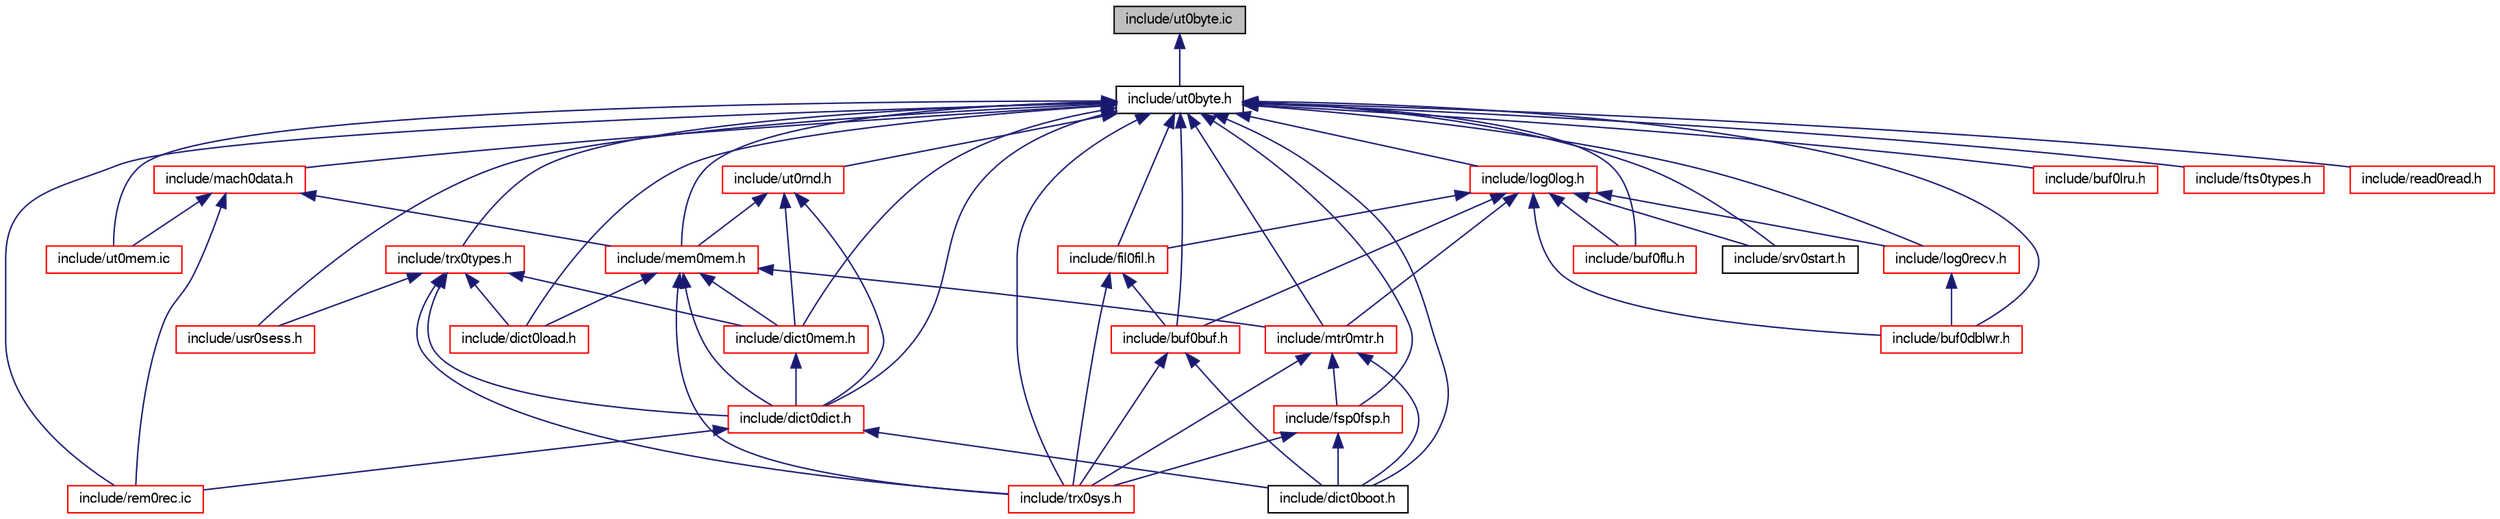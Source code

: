 digraph "include/ut0byte.ic"
{
  bgcolor="transparent";
  edge [fontname="FreeSans",fontsize="10",labelfontname="FreeSans",labelfontsize="10"];
  node [fontname="FreeSans",fontsize="10",shape=record];
  Node1 [label="include/ut0byte.ic",height=0.2,width=0.4,color="black", fillcolor="grey75", style="filled" fontcolor="black"];
  Node1 -> Node2 [dir="back",color="midnightblue",fontsize="10",style="solid",fontname="FreeSans"];
  Node2 [label="include/ut0byte.h",height=0.2,width=0.4,color="black",URL="$ut0byte_8h.html"];
  Node2 -> Node3 [dir="back",color="midnightblue",fontsize="10",style="solid",fontname="FreeSans"];
  Node3 [label="include/mach0data.h",height=0.2,width=0.4,color="red",URL="$mach0data_8h.html"];
  Node3 -> Node4 [dir="back",color="midnightblue",fontsize="10",style="solid",fontname="FreeSans"];
  Node4 [label="include/ut0mem.ic",height=0.2,width=0.4,color="red",URL="$ut0mem_8ic.html"];
  Node3 -> Node5 [dir="back",color="midnightblue",fontsize="10",style="solid",fontname="FreeSans"];
  Node5 [label="include/mem0mem.h",height=0.2,width=0.4,color="red",URL="$mem0mem_8h.html"];
  Node5 -> Node6 [dir="back",color="midnightblue",fontsize="10",style="solid",fontname="FreeSans"];
  Node6 [label="include/mtr0mtr.h",height=0.2,width=0.4,color="red",URL="$mtr0mtr_8h.html"];
  Node6 -> Node7 [dir="back",color="midnightblue",fontsize="10",style="solid",fontname="FreeSans"];
  Node7 [label="include/trx0sys.h",height=0.2,width=0.4,color="red",URL="$trx0sys_8h.html"];
  Node6 -> Node8 [dir="back",color="midnightblue",fontsize="10",style="solid",fontname="FreeSans"];
  Node8 [label="include/fsp0fsp.h",height=0.2,width=0.4,color="red",URL="$fsp0fsp_8h.html"];
  Node8 -> Node7 [dir="back",color="midnightblue",fontsize="10",style="solid",fontname="FreeSans"];
  Node8 -> Node9 [dir="back",color="midnightblue",fontsize="10",style="solid",fontname="FreeSans"];
  Node9 [label="include/dict0boot.h",height=0.2,width=0.4,color="black",URL="$dict0boot_8h.html"];
  Node6 -> Node9 [dir="back",color="midnightblue",fontsize="10",style="solid",fontname="FreeSans"];
  Node5 -> Node7 [dir="back",color="midnightblue",fontsize="10",style="solid",fontname="FreeSans"];
  Node5 -> Node10 [dir="back",color="midnightblue",fontsize="10",style="solid",fontname="FreeSans"];
  Node10 [label="include/dict0mem.h",height=0.2,width=0.4,color="red",URL="$dict0mem_8h.html"];
  Node10 -> Node11 [dir="back",color="midnightblue",fontsize="10",style="solid",fontname="FreeSans"];
  Node11 [label="include/dict0dict.h",height=0.2,width=0.4,color="red",URL="$dict0dict_8h.html"];
  Node11 -> Node12 [dir="back",color="midnightblue",fontsize="10",style="solid",fontname="FreeSans"];
  Node12 [label="include/rem0rec.ic",height=0.2,width=0.4,color="red",URL="$rem0rec_8ic.html"];
  Node11 -> Node9 [dir="back",color="midnightblue",fontsize="10",style="solid",fontname="FreeSans"];
  Node5 -> Node11 [dir="back",color="midnightblue",fontsize="10",style="solid",fontname="FreeSans"];
  Node5 -> Node13 [dir="back",color="midnightblue",fontsize="10",style="solid",fontname="FreeSans"];
  Node13 [label="include/dict0load.h",height=0.2,width=0.4,color="red",URL="$dict0load_8h.html"];
  Node3 -> Node12 [dir="back",color="midnightblue",fontsize="10",style="solid",fontname="FreeSans"];
  Node2 -> Node4 [dir="back",color="midnightblue",fontsize="10",style="solid",fontname="FreeSans"];
  Node2 -> Node14 [dir="back",color="midnightblue",fontsize="10",style="solid",fontname="FreeSans"];
  Node14 [label="include/trx0types.h",height=0.2,width=0.4,color="red",URL="$trx0types_8h.html"];
  Node14 -> Node7 [dir="back",color="midnightblue",fontsize="10",style="solid",fontname="FreeSans"];
  Node14 -> Node15 [dir="back",color="midnightblue",fontsize="10",style="solid",fontname="FreeSans"];
  Node15 [label="include/usr0sess.h",height=0.2,width=0.4,color="red",URL="$usr0sess_8h.html"];
  Node14 -> Node10 [dir="back",color="midnightblue",fontsize="10",style="solid",fontname="FreeSans"];
  Node14 -> Node11 [dir="back",color="midnightblue",fontsize="10",style="solid",fontname="FreeSans"];
  Node14 -> Node13 [dir="back",color="midnightblue",fontsize="10",style="solid",fontname="FreeSans"];
  Node2 -> Node5 [dir="back",color="midnightblue",fontsize="10",style="solid",fontname="FreeSans"];
  Node2 -> Node16 [dir="back",color="midnightblue",fontsize="10",style="solid",fontname="FreeSans"];
  Node16 [label="include/ut0rnd.h",height=0.2,width=0.4,color="red",URL="$ut0rnd_8h.html"];
  Node16 -> Node5 [dir="back",color="midnightblue",fontsize="10",style="solid",fontname="FreeSans"];
  Node16 -> Node10 [dir="back",color="midnightblue",fontsize="10",style="solid",fontname="FreeSans"];
  Node16 -> Node11 [dir="back",color="midnightblue",fontsize="10",style="solid",fontname="FreeSans"];
  Node2 -> Node17 [dir="back",color="midnightblue",fontsize="10",style="solid",fontname="FreeSans"];
  Node17 [label="include/log0log.h",height=0.2,width=0.4,color="red",URL="$log0log_8h.html"];
  Node17 -> Node6 [dir="back",color="midnightblue",fontsize="10",style="solid",fontname="FreeSans"];
  Node17 -> Node18 [dir="back",color="midnightblue",fontsize="10",style="solid",fontname="FreeSans"];
  Node18 [label="include/fil0fil.h",height=0.2,width=0.4,color="red",URL="$fil0fil_8h.html"];
  Node18 -> Node7 [dir="back",color="midnightblue",fontsize="10",style="solid",fontname="FreeSans"];
  Node18 -> Node19 [dir="back",color="midnightblue",fontsize="10",style="solid",fontname="FreeSans"];
  Node19 [label="include/buf0buf.h",height=0.2,width=0.4,color="red",URL="$buf0buf_8h.html"];
  Node19 -> Node7 [dir="back",color="midnightblue",fontsize="10",style="solid",fontname="FreeSans"];
  Node19 -> Node9 [dir="back",color="midnightblue",fontsize="10",style="solid",fontname="FreeSans"];
  Node17 -> Node19 [dir="back",color="midnightblue",fontsize="10",style="solid",fontname="FreeSans"];
  Node17 -> Node20 [dir="back",color="midnightblue",fontsize="10",style="solid",fontname="FreeSans"];
  Node20 [label="include/buf0flu.h",height=0.2,width=0.4,color="red",URL="$buf0flu_8h.html"];
  Node17 -> Node21 [dir="back",color="midnightblue",fontsize="10",style="solid",fontname="FreeSans"];
  Node21 [label="include/buf0dblwr.h",height=0.2,width=0.4,color="red",URL="$buf0dblwr_8h.html"];
  Node17 -> Node22 [dir="back",color="midnightblue",fontsize="10",style="solid",fontname="FreeSans"];
  Node22 [label="include/log0recv.h",height=0.2,width=0.4,color="red",URL="$log0recv_8h.html"];
  Node22 -> Node21 [dir="back",color="midnightblue",fontsize="10",style="solid",fontname="FreeSans"];
  Node17 -> Node23 [dir="back",color="midnightblue",fontsize="10",style="solid",fontname="FreeSans"];
  Node23 [label="include/srv0start.h",height=0.2,width=0.4,color="black",URL="$srv0start_8h.html"];
  Node2 -> Node6 [dir="back",color="midnightblue",fontsize="10",style="solid",fontname="FreeSans"];
  Node2 -> Node18 [dir="back",color="midnightblue",fontsize="10",style="solid",fontname="FreeSans"];
  Node2 -> Node19 [dir="back",color="midnightblue",fontsize="10",style="solid",fontname="FreeSans"];
  Node2 -> Node20 [dir="back",color="midnightblue",fontsize="10",style="solid",fontname="FreeSans"];
  Node2 -> Node24 [dir="back",color="midnightblue",fontsize="10",style="solid",fontname="FreeSans"];
  Node24 [label="include/buf0lru.h",height=0.2,width=0.4,color="red",URL="$buf0lru_8h.html"];
  Node2 -> Node7 [dir="back",color="midnightblue",fontsize="10",style="solid",fontname="FreeSans"];
  Node2 -> Node21 [dir="back",color="midnightblue",fontsize="10",style="solid",fontname="FreeSans"];
  Node2 -> Node22 [dir="back",color="midnightblue",fontsize="10",style="solid",fontname="FreeSans"];
  Node2 -> Node8 [dir="back",color="midnightblue",fontsize="10",style="solid",fontname="FreeSans"];
  Node2 -> Node15 [dir="back",color="midnightblue",fontsize="10",style="solid",fontname="FreeSans"];
  Node2 -> Node12 [dir="back",color="midnightblue",fontsize="10",style="solid",fontname="FreeSans"];
  Node2 -> Node10 [dir="back",color="midnightblue",fontsize="10",style="solid",fontname="FreeSans"];
  Node2 -> Node11 [dir="back",color="midnightblue",fontsize="10",style="solid",fontname="FreeSans"];
  Node2 -> Node13 [dir="back",color="midnightblue",fontsize="10",style="solid",fontname="FreeSans"];
  Node2 -> Node9 [dir="back",color="midnightblue",fontsize="10",style="solid",fontname="FreeSans"];
  Node2 -> Node25 [dir="back",color="midnightblue",fontsize="10",style="solid",fontname="FreeSans"];
  Node25 [label="include/fts0types.h",height=0.2,width=0.4,color="red",URL="$fts0types_8h.html"];
  Node2 -> Node26 [dir="back",color="midnightblue",fontsize="10",style="solid",fontname="FreeSans"];
  Node26 [label="include/read0read.h",height=0.2,width=0.4,color="red",URL="$read0read_8h.html"];
  Node2 -> Node23 [dir="back",color="midnightblue",fontsize="10",style="solid",fontname="FreeSans"];
}
